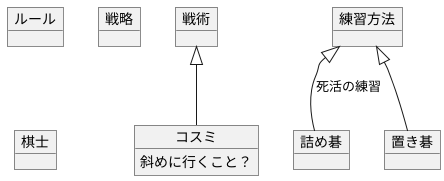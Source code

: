 @startuml

object ルール
object 戦略
object 戦術

object コスミ {
  斜めに行くこと？
}

戦術 <|-- コスミ

object 練習方法

object 詰め碁
object 置き碁

練習方法 <|-- 詰め碁 : 死活の練習
練習方法 <|-- 置き碁

object 棋士

@enduml